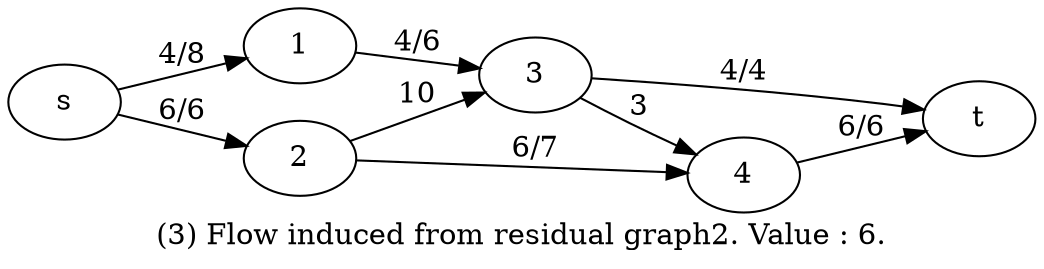 digraph flow4 {
rankdir="LR";
label="(3) Flow induced from residual graph2. Value : 6."
 s -> 1 [label="4/8"]; 
 s -> 2 [label="6/6"]; 
 1 -> 3 [label="4/6"]; 
 2 -> 3 [label="10"]; 
 2 -> 4 [label="6/7"]; 
 3 -> 4 [label="3"]; 
 3 -> t [label="4/4"]; 
 4 -> t [label="6/6"]; 
}